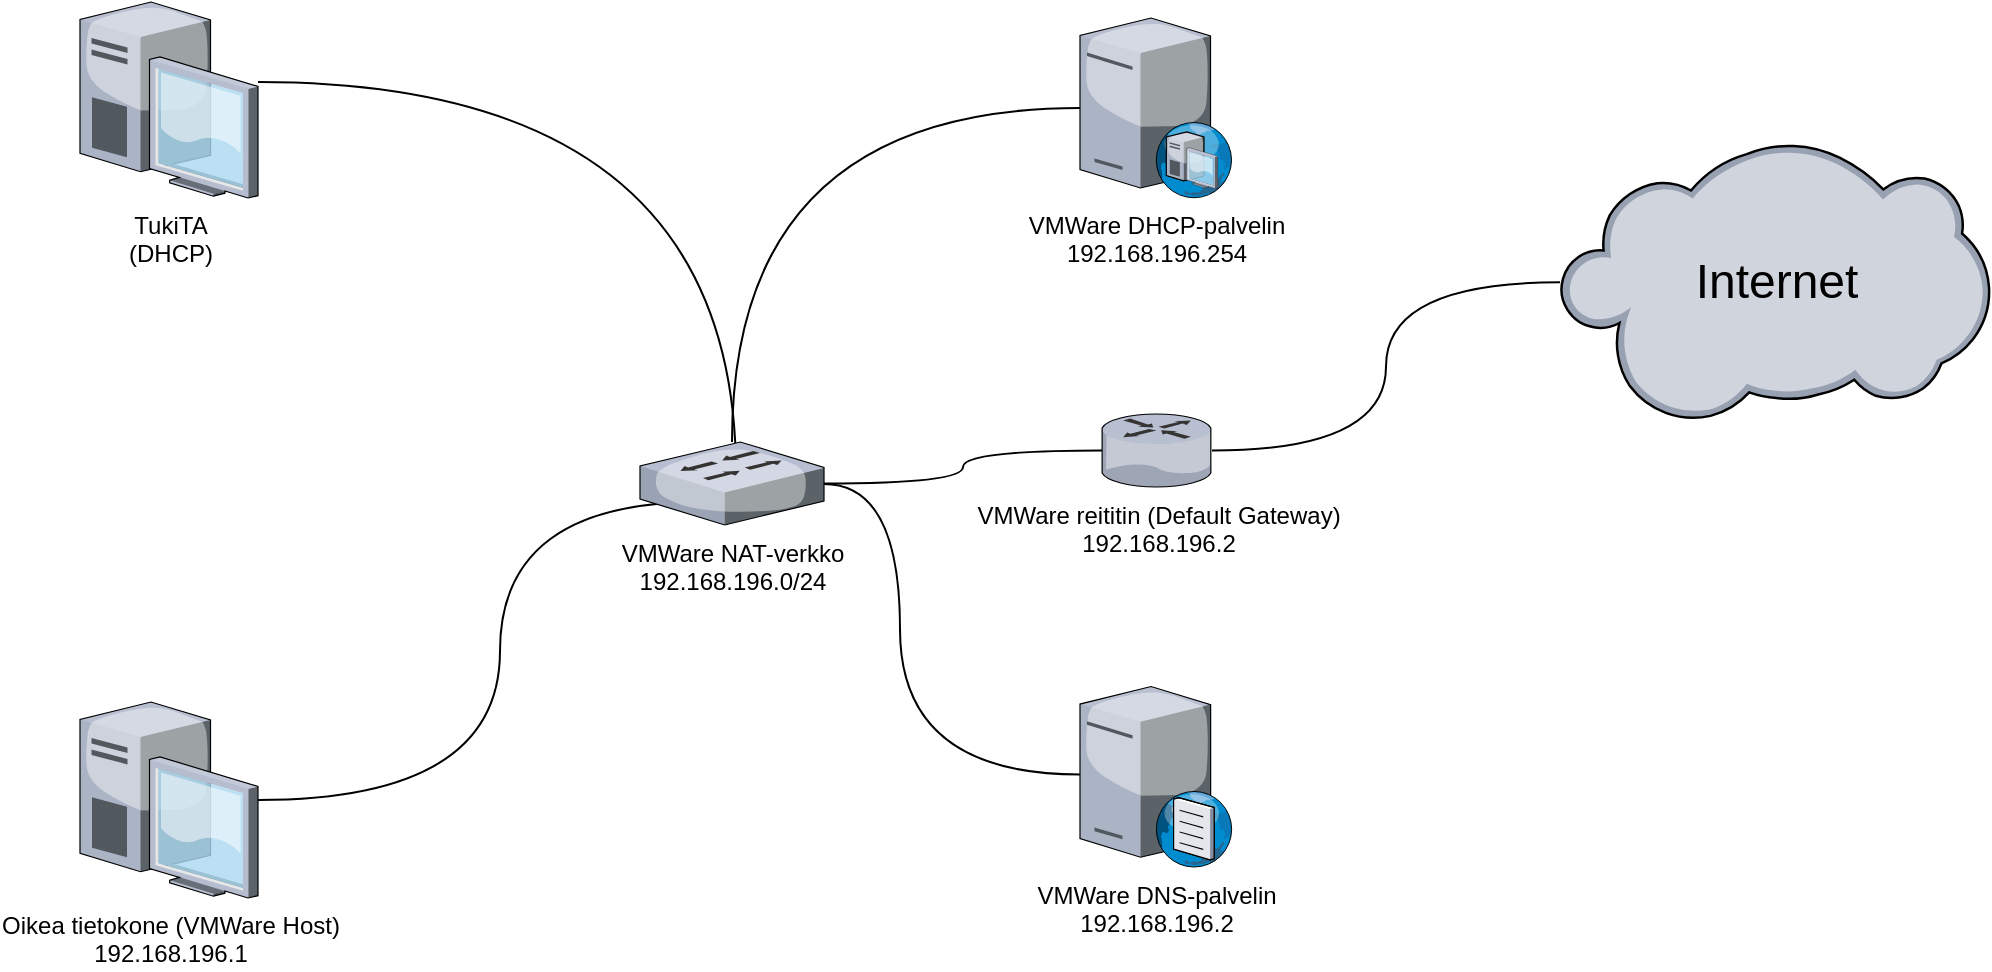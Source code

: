<mxfile version="14.1.8" type="device"><diagram id="mncT8aGMjzAtvl6s7m5G" name="Page-1"><mxGraphModel dx="766" dy="526" grid="1" gridSize="10" guides="1" tooltips="1" connect="1" arrows="1" fold="1" page="1" pageScale="1" pageWidth="1169" pageHeight="827" math="0" shadow="0"><root><mxCell id="0"/><mxCell id="1" parent="0"/><mxCell id="PIYqgj1c3OP-rnt2Fe0u-8" style="edgeStyle=orthogonalEdgeStyle;orthogonalLoop=1;jettySize=auto;html=1;entryX=0.522;entryY=0.386;entryDx=0;entryDy=0;entryPerimeter=0;fontSize=24;curved=1;endArrow=none;endFill=0;" edge="1" parent="1" source="PIYqgj1c3OP-rnt2Fe0u-1" target="PIYqgj1c3OP-rnt2Fe0u-3"><mxGeometry relative="1" as="geometry"><Array as="points"><mxPoint x="448" y="100"/></Array></mxGeometry></mxCell><mxCell id="PIYqgj1c3OP-rnt2Fe0u-1" value="TukiTA&lt;br&gt;(DHCP)" style="verticalLabelPosition=bottom;aspect=fixed;html=1;verticalAlign=top;strokeColor=#9673a6;align=center;outlineConnect=0;shape=mxgraph.citrix.desktop;fillColor=#e1d5e7;" vertex="1" parent="1"><mxGeometry x="120" y="60" width="89" height="98" as="geometry"/></mxCell><mxCell id="PIYqgj1c3OP-rnt2Fe0u-9" style="edgeStyle=orthogonalEdgeStyle;curved=1;orthogonalLoop=1;jettySize=auto;html=1;entryX=0.326;entryY=0.723;entryDx=0;entryDy=0;entryPerimeter=0;endArrow=none;endFill=0;fontSize=24;" edge="1" parent="1" source="PIYqgj1c3OP-rnt2Fe0u-2" target="PIYqgj1c3OP-rnt2Fe0u-3"><mxGeometry relative="1" as="geometry"><Array as="points"><mxPoint x="330" y="459"/><mxPoint x="330" y="310"/></Array></mxGeometry></mxCell><mxCell id="PIYqgj1c3OP-rnt2Fe0u-2" value="Oikea tietokone (VMWare Host)&lt;br&gt;192.168.196.1" style="verticalLabelPosition=bottom;aspect=fixed;html=1;verticalAlign=top;strokeColor=none;align=center;outlineConnect=0;shape=mxgraph.citrix.desktop;" vertex="1" parent="1"><mxGeometry x="120" y="410" width="89" height="98" as="geometry"/></mxCell><mxCell id="PIYqgj1c3OP-rnt2Fe0u-3" value="VMWare NAT-verkko&lt;br&gt;192.168.196.0/24" style="verticalLabelPosition=bottom;aspect=fixed;html=1;verticalAlign=top;strokeColor=none;align=center;outlineConnect=0;shape=mxgraph.citrix.switch;" vertex="1" parent="1"><mxGeometry x="400" y="280" width="92" height="41.5" as="geometry"/></mxCell><mxCell id="PIYqgj1c3OP-rnt2Fe0u-10" style="edgeStyle=orthogonalEdgeStyle;curved=1;orthogonalLoop=1;jettySize=auto;html=1;endArrow=none;endFill=0;fontSize=24;" edge="1" parent="1" source="PIYqgj1c3OP-rnt2Fe0u-4" target="PIYqgj1c3OP-rnt2Fe0u-3"><mxGeometry relative="1" as="geometry"/></mxCell><mxCell id="PIYqgj1c3OP-rnt2Fe0u-4" value="VMWare DHCP-palvelin&lt;br&gt;192.168.196.254" style="verticalLabelPosition=bottom;aspect=fixed;html=1;verticalAlign=top;strokeColor=none;align=center;outlineConnect=0;shape=mxgraph.citrix.dhcp_server;" vertex="1" parent="1"><mxGeometry x="620" y="68" width="76" height="90" as="geometry"/></mxCell><mxCell id="PIYqgj1c3OP-rnt2Fe0u-11" style="edgeStyle=orthogonalEdgeStyle;curved=1;orthogonalLoop=1;jettySize=auto;html=1;endArrow=none;endFill=0;fontSize=24;" edge="1" parent="1" source="PIYqgj1c3OP-rnt2Fe0u-5" target="PIYqgj1c3OP-rnt2Fe0u-3"><mxGeometry relative="1" as="geometry"><Array as="points"><mxPoint x="530" y="446"/><mxPoint x="530" y="301"/></Array></mxGeometry></mxCell><mxCell id="PIYqgj1c3OP-rnt2Fe0u-5" value="VMWare DNS-palvelin&lt;br&gt;192.168.196.2" style="verticalLabelPosition=bottom;aspect=fixed;html=1;verticalAlign=top;strokeColor=none;align=center;outlineConnect=0;shape=mxgraph.citrix.dns_server;" vertex="1" parent="1"><mxGeometry x="620" y="400" width="76.5" height="92.5" as="geometry"/></mxCell><mxCell id="PIYqgj1c3OP-rnt2Fe0u-6" value="Internet" style="verticalLabelPosition=middle;aspect=fixed;html=1;verticalAlign=middle;strokeColor=none;align=center;outlineConnect=0;shape=mxgraph.citrix.cloud;labelPosition=center;labelBorderColor=none;fontSize=24;" vertex="1" parent="1"><mxGeometry x="860" y="130" width="215" height="140.32" as="geometry"/></mxCell><mxCell id="PIYqgj1c3OP-rnt2Fe0u-12" style="edgeStyle=orthogonalEdgeStyle;curved=1;orthogonalLoop=1;jettySize=auto;html=1;endArrow=none;endFill=0;fontSize=24;" edge="1" parent="1" source="PIYqgj1c3OP-rnt2Fe0u-7" target="PIYqgj1c3OP-rnt2Fe0u-3"><mxGeometry relative="1" as="geometry"/></mxCell><mxCell id="PIYqgj1c3OP-rnt2Fe0u-13" style="edgeStyle=orthogonalEdgeStyle;curved=1;orthogonalLoop=1;jettySize=auto;html=1;endArrow=none;endFill=0;fontSize=24;" edge="1" parent="1" source="PIYqgj1c3OP-rnt2Fe0u-7" target="PIYqgj1c3OP-rnt2Fe0u-6"><mxGeometry relative="1" as="geometry"/></mxCell><mxCell id="PIYqgj1c3OP-rnt2Fe0u-7" value="VMWare reititin (Default Gateway)&lt;br&gt;192.168.196.2" style="verticalLabelPosition=bottom;aspect=fixed;html=1;verticalAlign=top;strokeColor=none;align=center;outlineConnect=0;shape=mxgraph.citrix.router;" vertex="1" parent="1"><mxGeometry x="631" y="266" width="55" height="36.5" as="geometry"/></mxCell></root></mxGraphModel></diagram></mxfile>